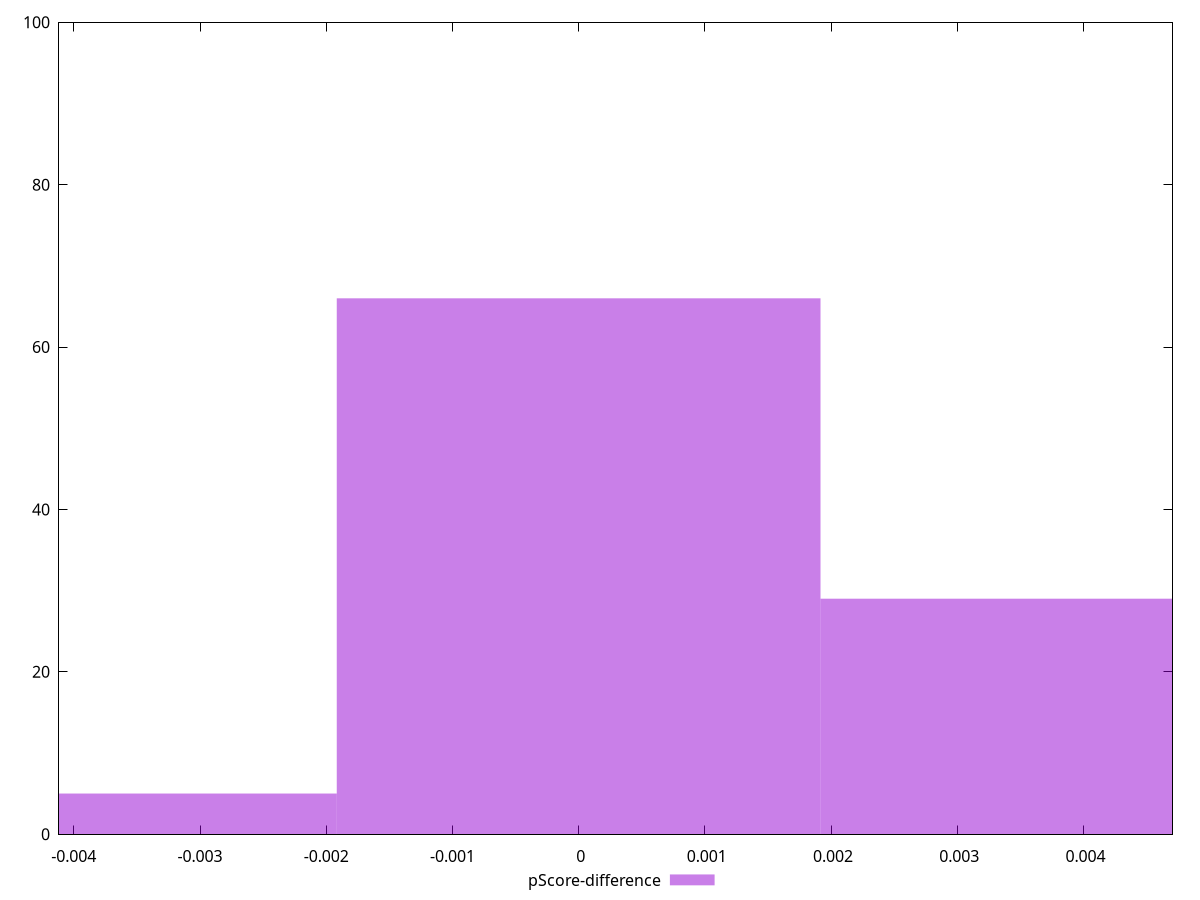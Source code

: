 reset

$pScoreDifference <<EOF
0 66
-0.0038332517482886786 5
0.0038332517482886786 29
EOF

set key outside below
set boxwidth 0.0038332517482886786
set xrange [-0.004117647058823559:0.004705882352941115]
set yrange [0:100]
set trange [0:100]
set style fill transparent solid 0.5 noborder
set terminal svg size 640, 490 enhanced background rgb 'white'
set output "report_00018_2021-02-10T15-25-16.877Z/uses-text-compression/samples/pages+cached+noadtech/pScore-difference/histogram.svg"

plot $pScoreDifference title "pScore-difference" with boxes

reset
